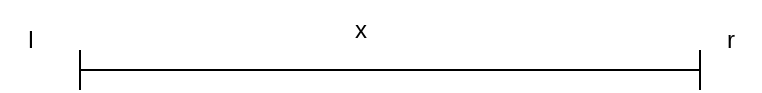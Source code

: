 <mxfile version="20.6.0" type="github">
  <diagram id="R3abzxel5HruxlN2TNgy" name="第 1 页">
    <mxGraphModel dx="498" dy="323" grid="1" gridSize="10" guides="1" tooltips="1" connect="1" arrows="1" fold="1" page="1" pageScale="1" pageWidth="827" pageHeight="1169" math="0" shadow="0">
      <root>
        <mxCell id="0" />
        <mxCell id="1" parent="0" />
        <mxCell id="lTxdZxQJBa6sF3n57N0E-1" value="" style="shape=crossbar;whiteSpace=wrap;html=1;rounded=1;" vertex="1" parent="1">
          <mxGeometry x="300" y="340" width="310" height="20" as="geometry" />
        </mxCell>
        <mxCell id="lTxdZxQJBa6sF3n57N0E-3" value="l" style="text;html=1;align=center;verticalAlign=middle;resizable=0;points=[];autosize=1;strokeColor=none;fillColor=none;" vertex="1" parent="1">
          <mxGeometry x="260" y="320" width="30" height="30" as="geometry" />
        </mxCell>
        <mxCell id="lTxdZxQJBa6sF3n57N0E-4" value="r" style="text;html=1;align=center;verticalAlign=middle;resizable=0;points=[];autosize=1;strokeColor=none;fillColor=none;" vertex="1" parent="1">
          <mxGeometry x="610" y="320" width="30" height="30" as="geometry" />
        </mxCell>
        <mxCell id="lTxdZxQJBa6sF3n57N0E-5" value="x" style="text;html=1;align=center;verticalAlign=middle;resizable=0;points=[];autosize=1;strokeColor=none;fillColor=none;" vertex="1" parent="1">
          <mxGeometry x="425" y="315" width="30" height="30" as="geometry" />
        </mxCell>
      </root>
    </mxGraphModel>
  </diagram>
</mxfile>
